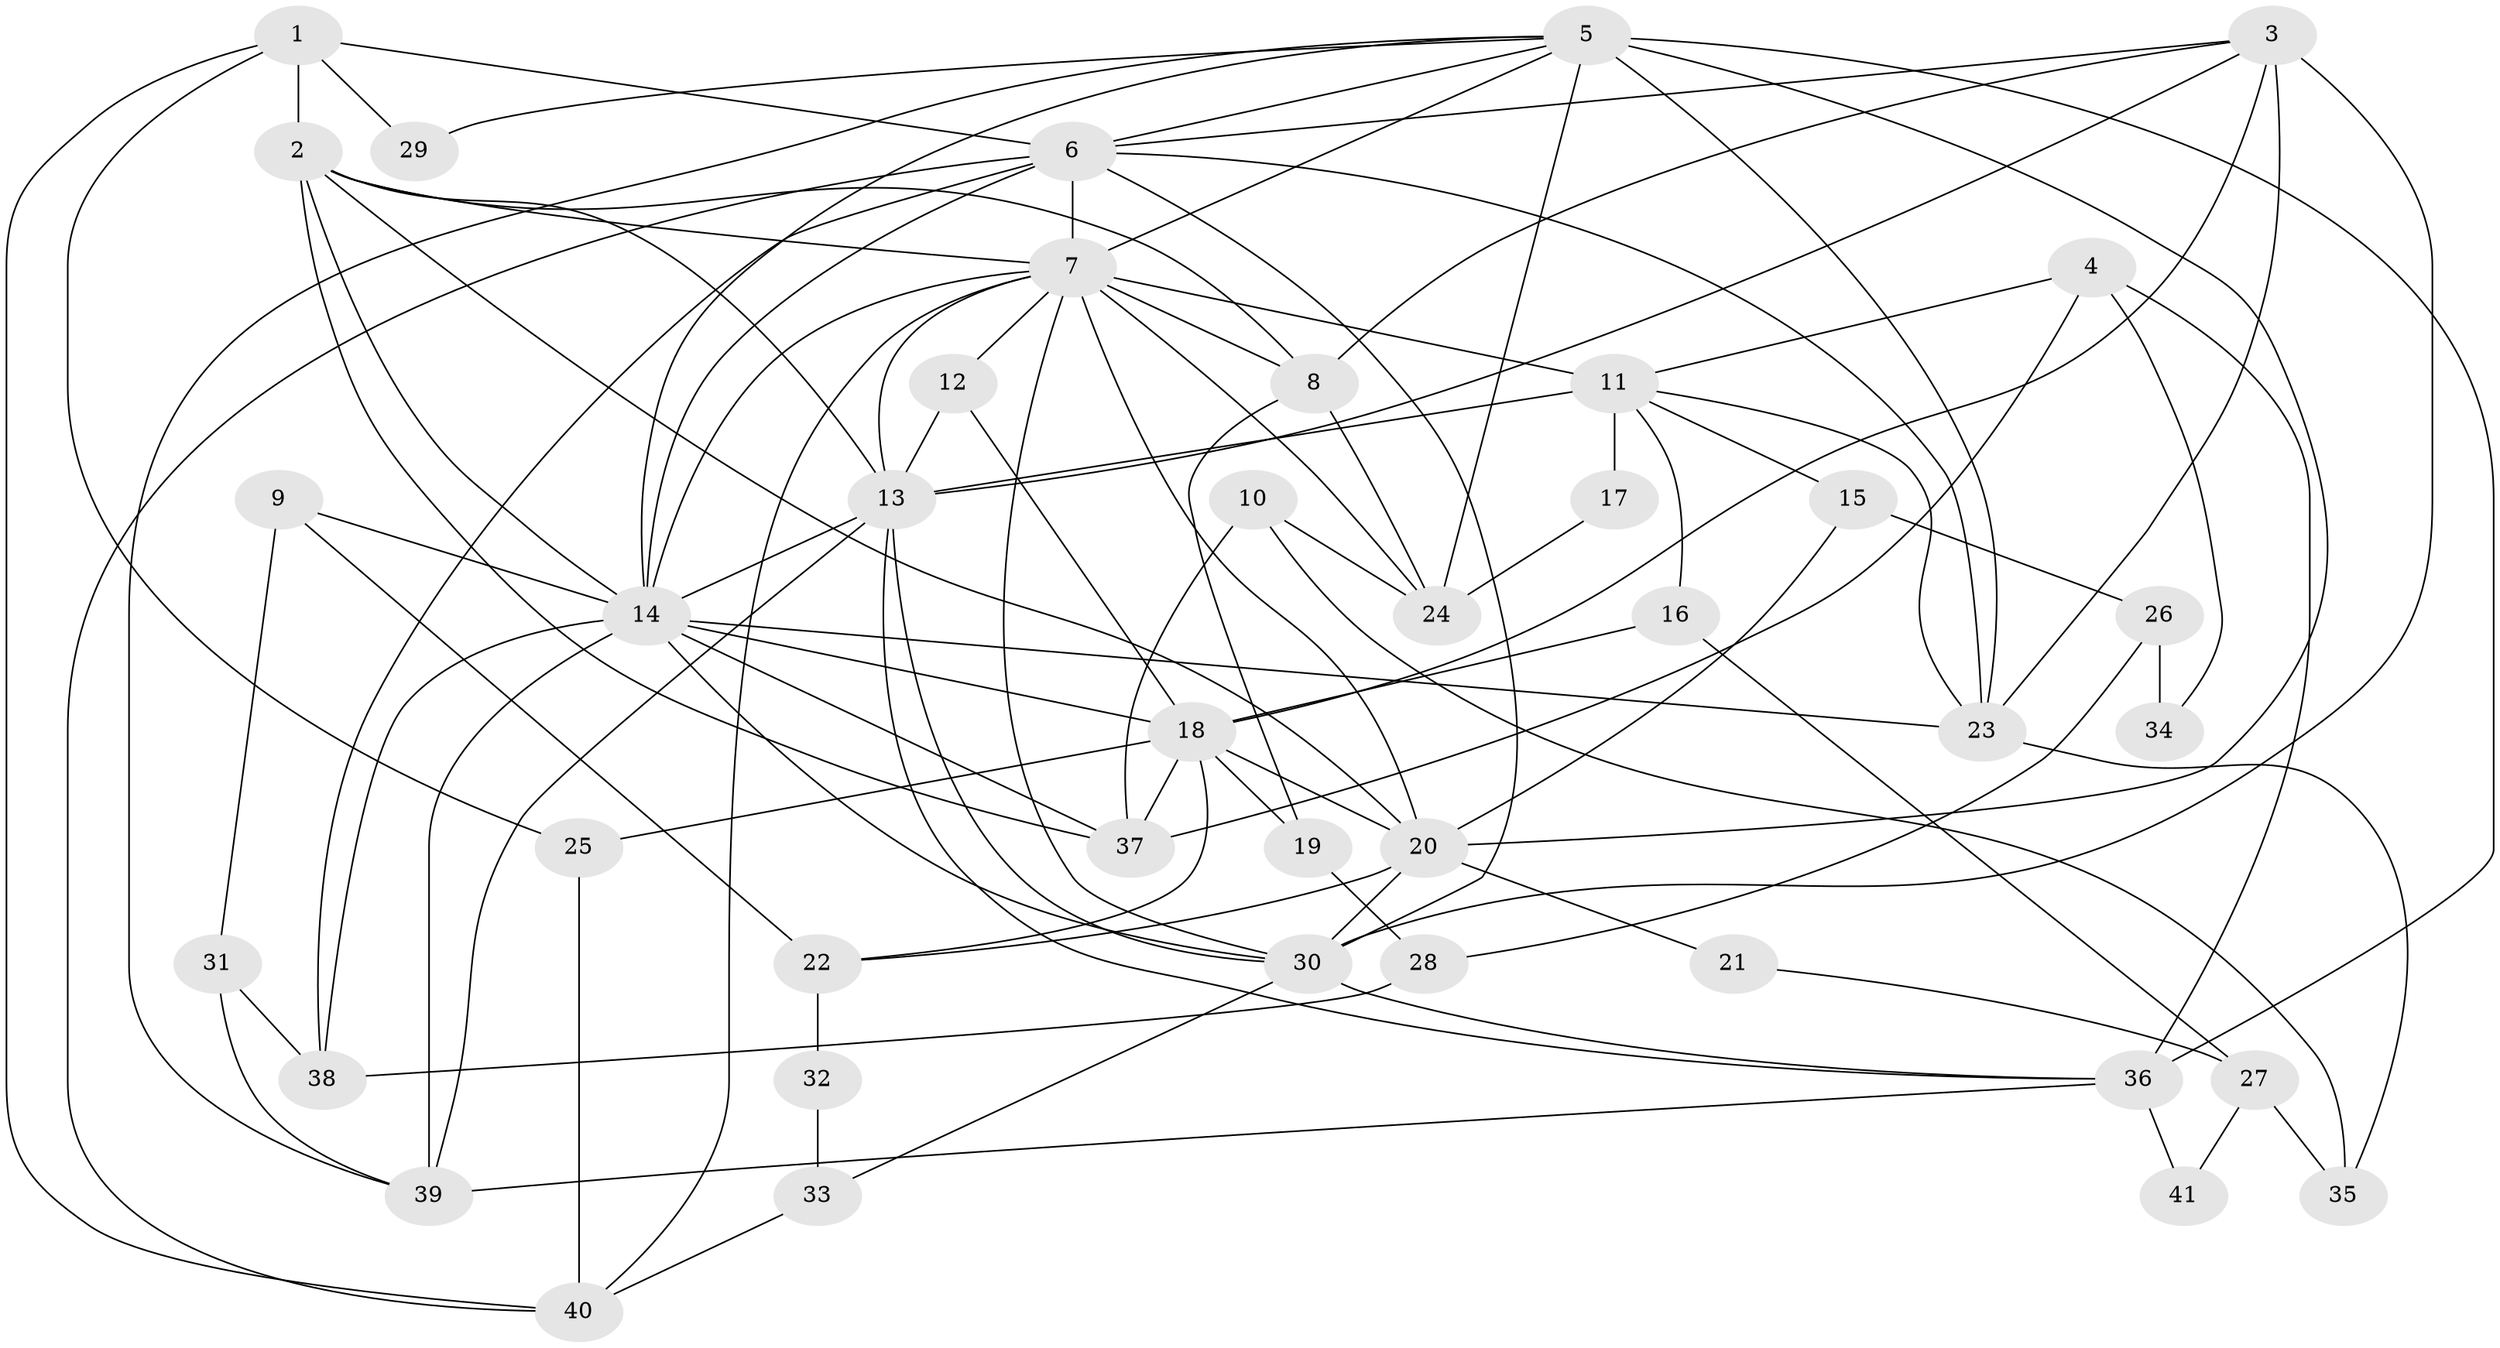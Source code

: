 // original degree distribution, {6: 0.08641975308641975, 5: 0.20987654320987653, 3: 0.2962962962962963, 4: 0.2716049382716049, 7: 0.037037037037037035, 2: 0.09876543209876543}
// Generated by graph-tools (version 1.1) at 2025/35/03/09/25 02:35:59]
// undirected, 41 vertices, 101 edges
graph export_dot {
graph [start="1"]
  node [color=gray90,style=filled];
  1;
  2;
  3;
  4;
  5;
  6;
  7;
  8;
  9;
  10;
  11;
  12;
  13;
  14;
  15;
  16;
  17;
  18;
  19;
  20;
  21;
  22;
  23;
  24;
  25;
  26;
  27;
  28;
  29;
  30;
  31;
  32;
  33;
  34;
  35;
  36;
  37;
  38;
  39;
  40;
  41;
  1 -- 2 [weight=1.0];
  1 -- 6 [weight=1.0];
  1 -- 25 [weight=1.0];
  1 -- 29 [weight=1.0];
  1 -- 40 [weight=1.0];
  2 -- 7 [weight=2.0];
  2 -- 8 [weight=1.0];
  2 -- 13 [weight=1.0];
  2 -- 14 [weight=1.0];
  2 -- 20 [weight=1.0];
  2 -- 37 [weight=1.0];
  3 -- 6 [weight=1.0];
  3 -- 8 [weight=1.0];
  3 -- 13 [weight=1.0];
  3 -- 18 [weight=1.0];
  3 -- 23 [weight=2.0];
  3 -- 30 [weight=2.0];
  4 -- 11 [weight=1.0];
  4 -- 34 [weight=1.0];
  4 -- 36 [weight=1.0];
  4 -- 37 [weight=1.0];
  5 -- 6 [weight=1.0];
  5 -- 7 [weight=1.0];
  5 -- 14 [weight=1.0];
  5 -- 20 [weight=2.0];
  5 -- 23 [weight=1.0];
  5 -- 24 [weight=1.0];
  5 -- 29 [weight=2.0];
  5 -- 36 [weight=3.0];
  5 -- 39 [weight=1.0];
  6 -- 7 [weight=1.0];
  6 -- 14 [weight=1.0];
  6 -- 23 [weight=1.0];
  6 -- 30 [weight=1.0];
  6 -- 38 [weight=1.0];
  6 -- 40 [weight=1.0];
  7 -- 8 [weight=1.0];
  7 -- 11 [weight=1.0];
  7 -- 12 [weight=1.0];
  7 -- 13 [weight=1.0];
  7 -- 14 [weight=1.0];
  7 -- 20 [weight=3.0];
  7 -- 24 [weight=1.0];
  7 -- 30 [weight=1.0];
  7 -- 40 [weight=1.0];
  8 -- 19 [weight=1.0];
  8 -- 24 [weight=1.0];
  9 -- 14 [weight=1.0];
  9 -- 22 [weight=1.0];
  9 -- 31 [weight=1.0];
  10 -- 24 [weight=1.0];
  10 -- 35 [weight=1.0];
  10 -- 37 [weight=1.0];
  11 -- 13 [weight=2.0];
  11 -- 15 [weight=1.0];
  11 -- 16 [weight=1.0];
  11 -- 17 [weight=2.0];
  11 -- 23 [weight=1.0];
  12 -- 13 [weight=3.0];
  12 -- 18 [weight=1.0];
  13 -- 14 [weight=1.0];
  13 -- 30 [weight=1.0];
  13 -- 36 [weight=1.0];
  13 -- 39 [weight=1.0];
  14 -- 18 [weight=2.0];
  14 -- 23 [weight=1.0];
  14 -- 30 [weight=1.0];
  14 -- 37 [weight=1.0];
  14 -- 38 [weight=1.0];
  14 -- 39 [weight=1.0];
  15 -- 20 [weight=1.0];
  15 -- 26 [weight=1.0];
  16 -- 18 [weight=2.0];
  16 -- 27 [weight=1.0];
  17 -- 24 [weight=1.0];
  18 -- 19 [weight=1.0];
  18 -- 20 [weight=1.0];
  18 -- 22 [weight=1.0];
  18 -- 25 [weight=1.0];
  18 -- 37 [weight=1.0];
  19 -- 28 [weight=1.0];
  20 -- 21 [weight=1.0];
  20 -- 22 [weight=1.0];
  20 -- 30 [weight=1.0];
  21 -- 27 [weight=1.0];
  22 -- 32 [weight=1.0];
  23 -- 35 [weight=1.0];
  25 -- 40 [weight=1.0];
  26 -- 28 [weight=1.0];
  26 -- 34 [weight=1.0];
  27 -- 35 [weight=1.0];
  27 -- 41 [weight=1.0];
  28 -- 38 [weight=1.0];
  30 -- 33 [weight=1.0];
  30 -- 36 [weight=1.0];
  31 -- 38 [weight=1.0];
  31 -- 39 [weight=1.0];
  32 -- 33 [weight=1.0];
  33 -- 40 [weight=1.0];
  36 -- 39 [weight=1.0];
  36 -- 41 [weight=1.0];
}
